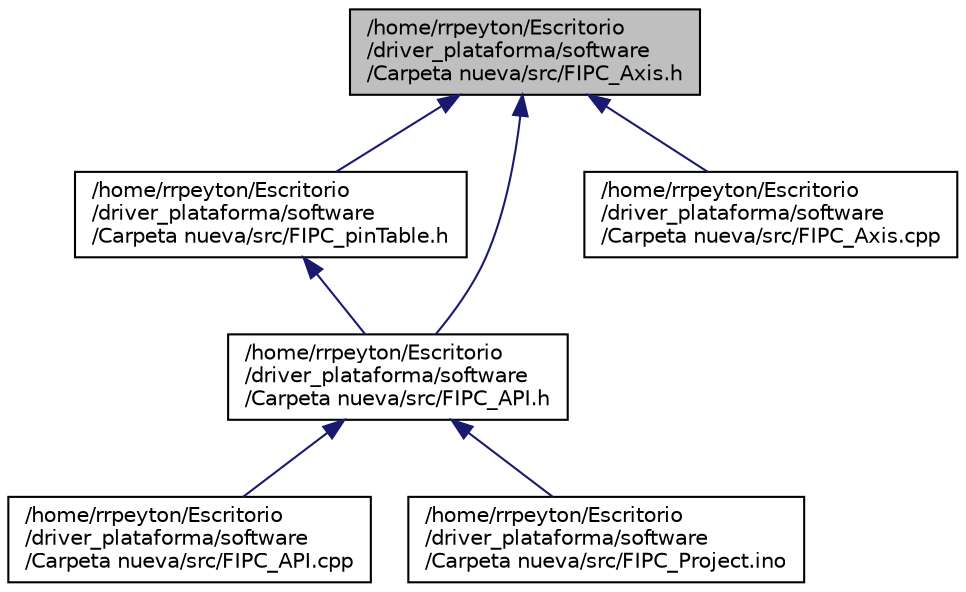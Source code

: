 digraph "/home/rrpeyton/Escritorio/driver_plataforma/software/Carpeta nueva/src/FIPC_Axis.h"
{
 // LATEX_PDF_SIZE
  edge [fontname="Helvetica",fontsize="10",labelfontname="Helvetica",labelfontsize="10"];
  node [fontname="Helvetica",fontsize="10",shape=record];
  Node1 [label="/home/rrpeyton/Escritorio\l/driver_plataforma/software\l/Carpeta nueva/src/FIPC_Axis.h",height=0.2,width=0.4,color="black", fillcolor="grey75", style="filled", fontcolor="black",tooltip="Clase que implementa el control de un eje."];
  Node1 -> Node2 [dir="back",color="midnightblue",fontsize="10",style="solid",fontname="Helvetica"];
  Node2 [label="/home/rrpeyton/Escritorio\l/driver_plataforma/software\l/Carpeta nueva/src/FIPC_pinTable.h",height=0.2,width=0.4,color="black", fillcolor="white", style="filled",URL="$_f_i_p_c__pin_table_8h.html",tooltip="Definiciones de Hardware."];
  Node2 -> Node3 [dir="back",color="midnightblue",fontsize="10",style="solid",fontname="Helvetica"];
  Node3 [label="/home/rrpeyton/Escritorio\l/driver_plataforma/software\l/Carpeta nueva/src/FIPC_API.h",height=0.2,width=0.4,color="black", fillcolor="white", style="filled",URL="$_f_i_p_c___a_p_i_8h.html",tooltip="Interfaz de aplicación del controlador."];
  Node3 -> Node4 [dir="back",color="midnightblue",fontsize="10",style="solid",fontname="Helvetica"];
  Node4 [label="/home/rrpeyton/Escritorio\l/driver_plataforma/software\l/Carpeta nueva/src/FIPC_API.cpp",height=0.2,width=0.4,color="black", fillcolor="white", style="filled",URL="$_f_i_p_c___a_p_i_8cpp.html",tooltip="Interfaz de aplicación del controlador."];
  Node3 -> Node5 [dir="back",color="midnightblue",fontsize="10",style="solid",fontname="Helvetica"];
  Node5 [label="/home/rrpeyton/Escritorio\l/driver_plataforma/software\l/Carpeta nueva/src/FIPC_Project.ino",height=0.2,width=0.4,color="black", fillcolor="white", style="filled",URL="$_f_i_p_c___project_8ino.html",tooltip="Programa principal del proyecto."];
  Node1 -> Node3 [dir="back",color="midnightblue",fontsize="10",style="solid",fontname="Helvetica"];
  Node1 -> Node6 [dir="back",color="midnightblue",fontsize="10",style="solid",fontname="Helvetica"];
  Node6 [label="/home/rrpeyton/Escritorio\l/driver_plataforma/software\l/Carpeta nueva/src/FIPC_Axis.cpp",height=0.2,width=0.4,color="black", fillcolor="white", style="filled",URL="$_f_i_p_c___axis_8cpp.html",tooltip="Clase que implementa el control de un eje."];
}
